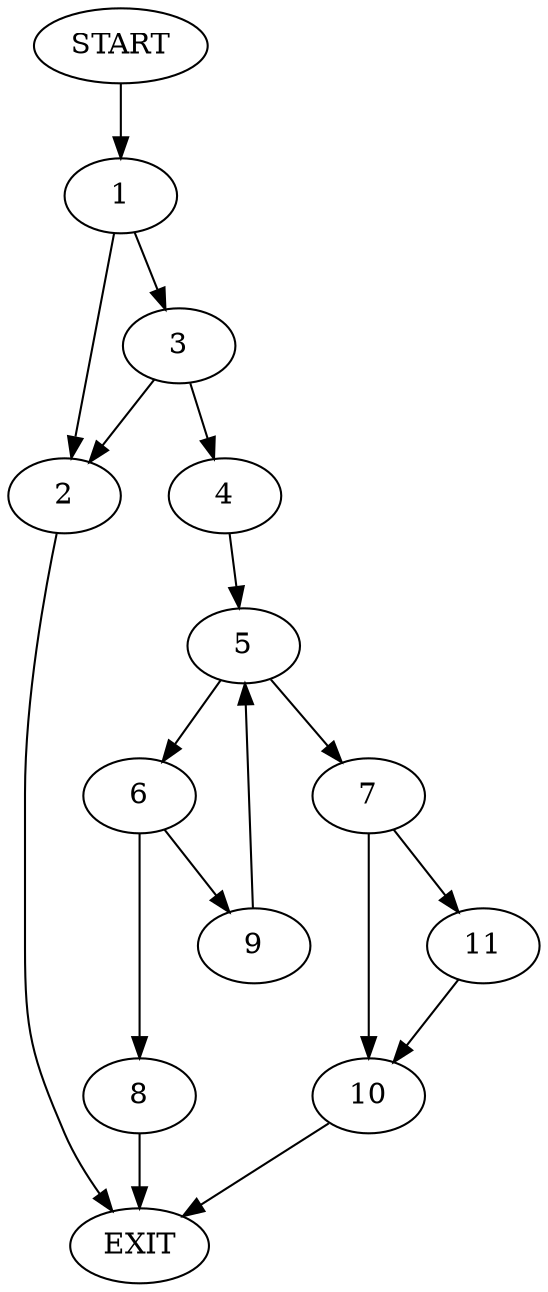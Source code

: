 digraph {
0 [label="START"]
12 [label="EXIT"]
0 -> 1
1 -> 2
1 -> 3
3 -> 2
3 -> 4
2 -> 12
4 -> 5
5 -> 6
5 -> 7
6 -> 8
6 -> 9
7 -> 10
7 -> 11
9 -> 5
8 -> 12
11 -> 10
10 -> 12
}
